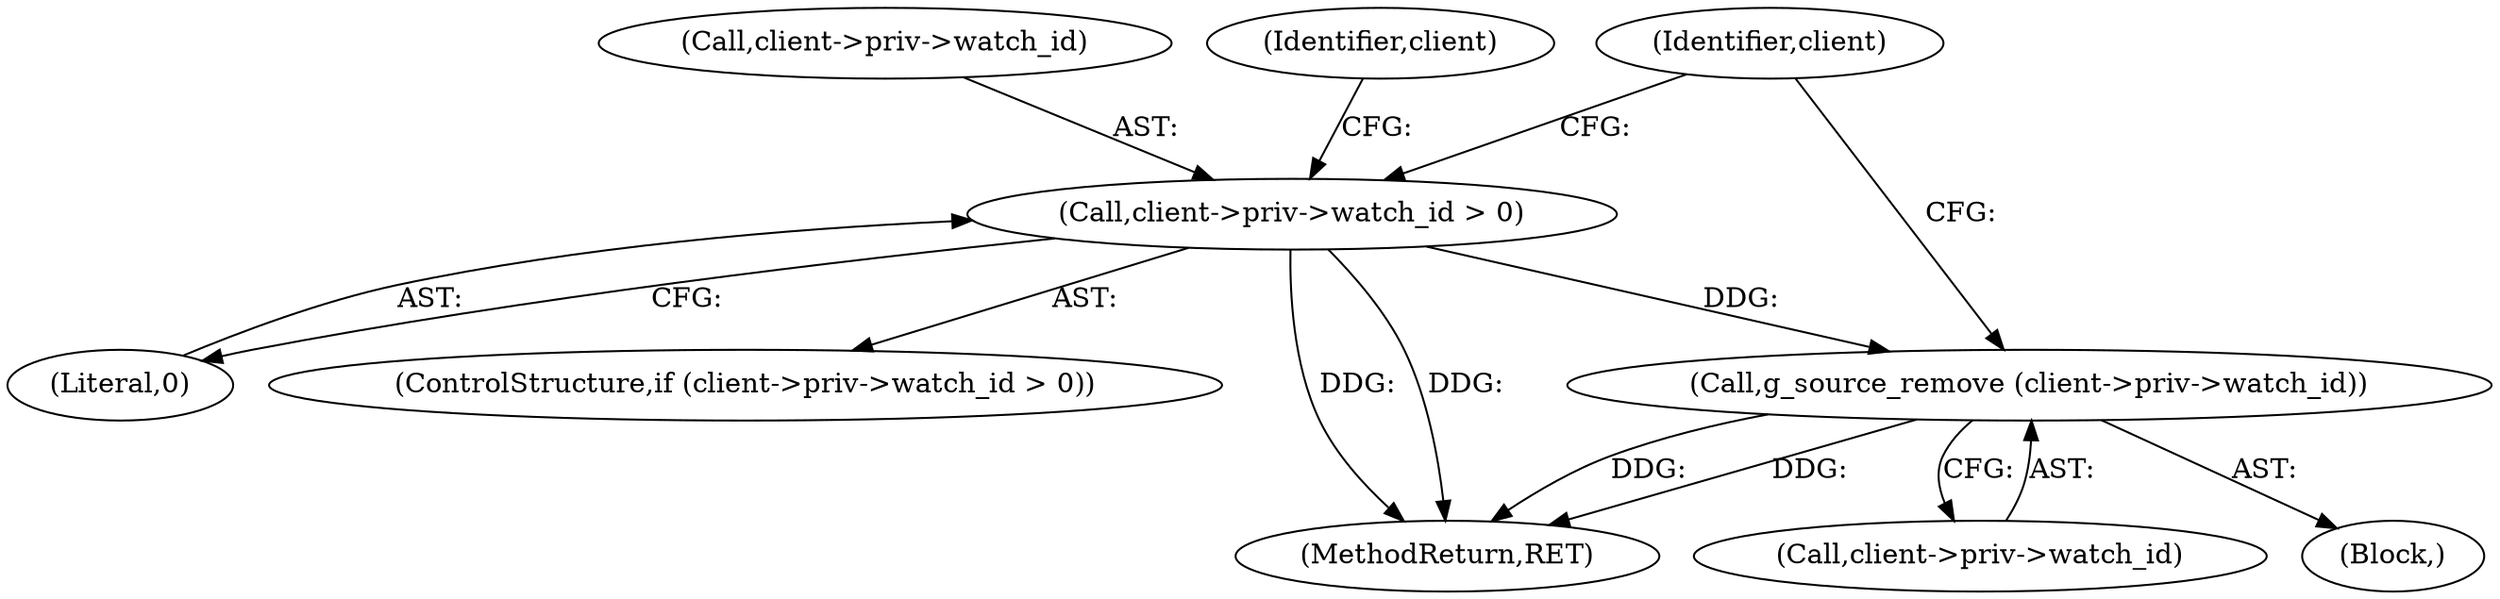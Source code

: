 digraph "0_gnome-session_b0dc999e0b45355314616321dbb6cb71e729fc9d_1@API" {
"1000112" [label="(Call,g_source_remove (client->priv->watch_id))"];
"1000104" [label="(Call,client->priv->watch_id > 0)"];
"1000104" [label="(Call,client->priv->watch_id > 0)"];
"1000110" [label="(Literal,0)"];
"1000105" [label="(Call,client->priv->watch_id)"];
"1000112" [label="(Call,g_source_remove (client->priv->watch_id))"];
"1000111" [label="(Block,)"];
"1000113" [label="(Call,client->priv->watch_id)"];
"1000103" [label="(ControlStructure,if (client->priv->watch_id > 0))"];
"1000122" [label="(Identifier,client)"];
"1000115" [label="(Identifier,client)"];
"1000155" [label="(MethodReturn,RET)"];
"1000112" -> "1000111"  [label="AST: "];
"1000112" -> "1000113"  [label="CFG: "];
"1000113" -> "1000112"  [label="AST: "];
"1000122" -> "1000112"  [label="CFG: "];
"1000112" -> "1000155"  [label="DDG: "];
"1000112" -> "1000155"  [label="DDG: "];
"1000104" -> "1000112"  [label="DDG: "];
"1000104" -> "1000103"  [label="AST: "];
"1000104" -> "1000110"  [label="CFG: "];
"1000105" -> "1000104"  [label="AST: "];
"1000110" -> "1000104"  [label="AST: "];
"1000115" -> "1000104"  [label="CFG: "];
"1000122" -> "1000104"  [label="CFG: "];
"1000104" -> "1000155"  [label="DDG: "];
"1000104" -> "1000155"  [label="DDG: "];
}
